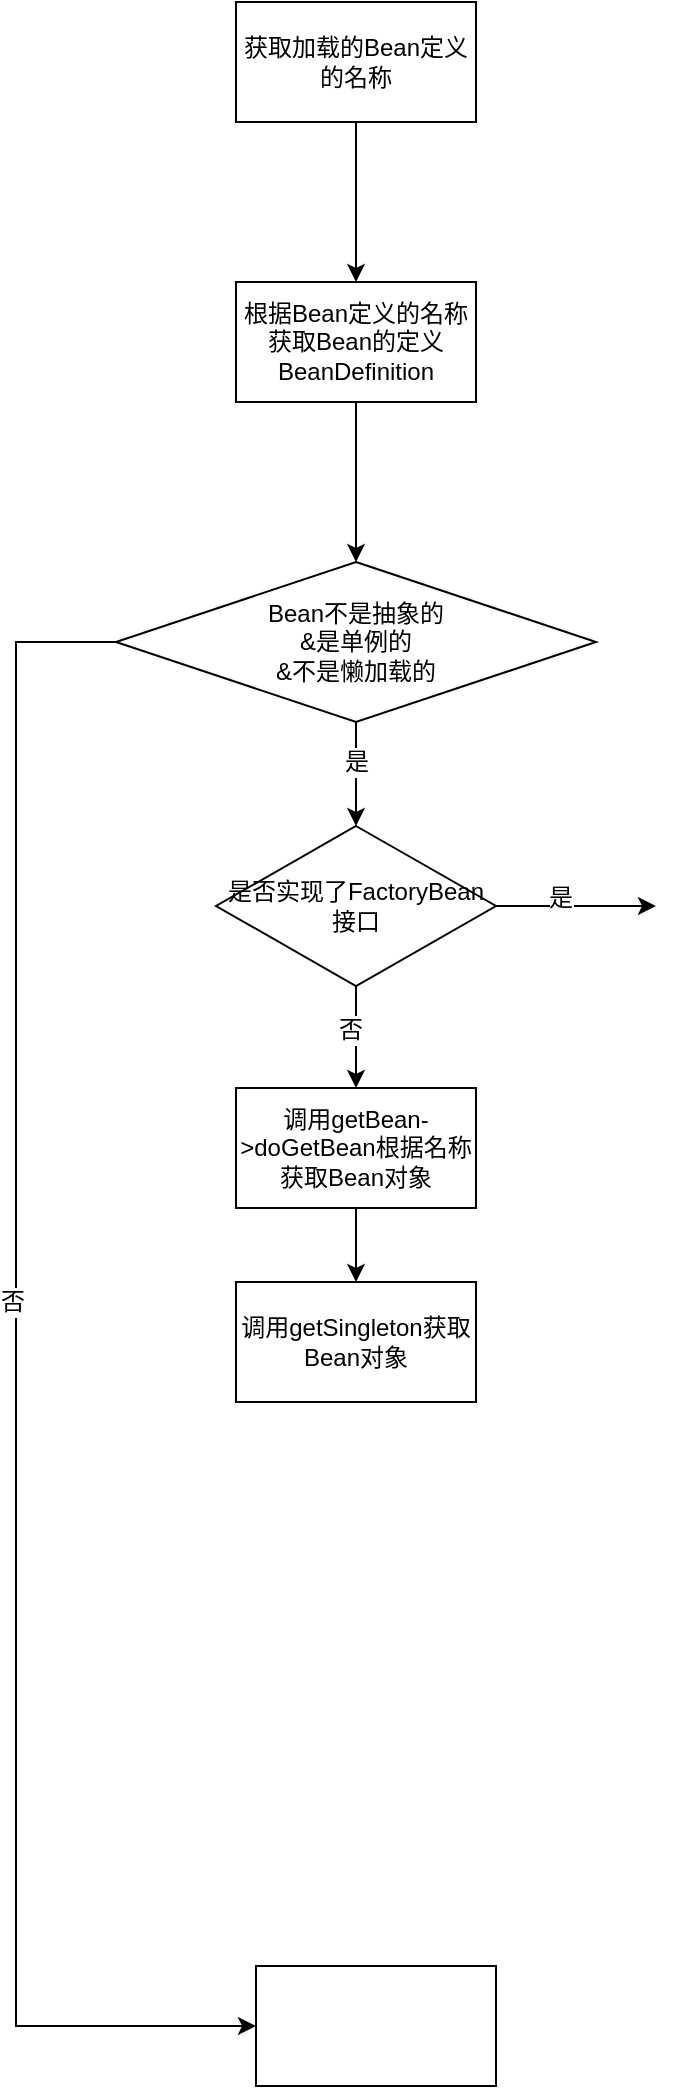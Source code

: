 <mxfile version="11.0.5" type="device"><diagram id="2d2xiRsIEGFquUOL3-6f" name="第 1 页"><mxGraphModel dx="530" dy="542" grid="1" gridSize="10" guides="1" tooltips="1" connect="1" arrows="1" fold="1" page="1" pageScale="1" pageWidth="827" pageHeight="1169" math="0" shadow="0"><root><mxCell id="0"/><mxCell id="1" parent="0"/><mxCell id="nSAfZO_vtbFbyFwKYZoh-3" value="" style="edgeStyle=orthogonalEdgeStyle;rounded=0;orthogonalLoop=1;jettySize=auto;html=1;" edge="1" parent="1" source="nSAfZO_vtbFbyFwKYZoh-1" target="nSAfZO_vtbFbyFwKYZoh-2"><mxGeometry relative="1" as="geometry"/></mxCell><mxCell id="nSAfZO_vtbFbyFwKYZoh-1" value="获取加载的Bean定义的名称" style="rounded=0;whiteSpace=wrap;html=1;" vertex="1" parent="1"><mxGeometry x="210" y="80" width="120" height="60" as="geometry"/></mxCell><mxCell id="nSAfZO_vtbFbyFwKYZoh-5" value="" style="edgeStyle=orthogonalEdgeStyle;rounded=0;orthogonalLoop=1;jettySize=auto;html=1;" edge="1" parent="1" source="nSAfZO_vtbFbyFwKYZoh-2"><mxGeometry relative="1" as="geometry"><mxPoint x="270" y="360" as="targetPoint"/></mxGeometry></mxCell><mxCell id="nSAfZO_vtbFbyFwKYZoh-2" value="根据Bean定义的名称获取Bean的定义BeanDefinition" style="rounded=0;whiteSpace=wrap;html=1;" vertex="1" parent="1"><mxGeometry x="210" y="220" width="120" height="60" as="geometry"/></mxCell><mxCell id="nSAfZO_vtbFbyFwKYZoh-8" value="" style="edgeStyle=orthogonalEdgeStyle;rounded=0;orthogonalLoop=1;jettySize=auto;html=1;entryX=0.5;entryY=0;entryDx=0;entryDy=0;" edge="1" parent="1" source="nSAfZO_vtbFbyFwKYZoh-6" target="nSAfZO_vtbFbyFwKYZoh-11"><mxGeometry relative="1" as="geometry"><mxPoint x="270" y="520" as="targetPoint"/></mxGeometry></mxCell><mxCell id="nSAfZO_vtbFbyFwKYZoh-9" value="是" style="text;html=1;resizable=0;points=[];align=center;verticalAlign=middle;labelBackgroundColor=#ffffff;" vertex="1" connectable="0" parent="nSAfZO_vtbFbyFwKYZoh-8"><mxGeometry x="-0.225" relative="1" as="geometry"><mxPoint as="offset"/></mxGeometry></mxCell><mxCell id="nSAfZO_vtbFbyFwKYZoh-18" value="" style="edgeStyle=orthogonalEdgeStyle;rounded=0;orthogonalLoop=1;jettySize=auto;html=1;entryX=0;entryY=0.5;entryDx=0;entryDy=0;" edge="1" parent="1" source="nSAfZO_vtbFbyFwKYZoh-6" target="nSAfZO_vtbFbyFwKYZoh-15"><mxGeometry relative="1" as="geometry"><mxPoint x="70" y="400" as="targetPoint"/><Array as="points"><mxPoint x="100" y="400"/><mxPoint x="100" y="1092"/></Array></mxGeometry></mxCell><mxCell id="nSAfZO_vtbFbyFwKYZoh-19" value="否" style="text;html=1;resizable=0;points=[];align=center;verticalAlign=middle;labelBackgroundColor=#ffffff;" vertex="1" connectable="0" parent="nSAfZO_vtbFbyFwKYZoh-18"><mxGeometry x="-0.12" y="-2" relative="1" as="geometry"><mxPoint as="offset"/></mxGeometry></mxCell><mxCell id="nSAfZO_vtbFbyFwKYZoh-6" value="Bean不是抽象的&lt;br&gt;&amp;amp;是单例的&lt;br&gt;&amp;amp;不是懒加载的" style="rhombus;whiteSpace=wrap;html=1;" vertex="1" parent="1"><mxGeometry x="150" y="360" width="240" height="80" as="geometry"/></mxCell><mxCell id="nSAfZO_vtbFbyFwKYZoh-13" value="" style="edgeStyle=orthogonalEdgeStyle;rounded=0;orthogonalLoop=1;jettySize=auto;html=1;" edge="1" parent="1" source="nSAfZO_vtbFbyFwKYZoh-11"><mxGeometry relative="1" as="geometry"><mxPoint x="420" y="532" as="targetPoint"/></mxGeometry></mxCell><mxCell id="nSAfZO_vtbFbyFwKYZoh-14" value="是" style="text;html=1;resizable=0;points=[];align=center;verticalAlign=middle;labelBackgroundColor=#ffffff;" vertex="1" connectable="0" parent="nSAfZO_vtbFbyFwKYZoh-13"><mxGeometry x="-0.2" y="4" relative="1" as="geometry"><mxPoint as="offset"/></mxGeometry></mxCell><mxCell id="nSAfZO_vtbFbyFwKYZoh-21" value="" style="edgeStyle=orthogonalEdgeStyle;rounded=0;orthogonalLoop=1;jettySize=auto;html=1;entryX=0.5;entryY=0;entryDx=0;entryDy=0;" edge="1" parent="1" source="nSAfZO_vtbFbyFwKYZoh-11" target="nSAfZO_vtbFbyFwKYZoh-23"><mxGeometry relative="1" as="geometry"><mxPoint x="270" y="652" as="targetPoint"/></mxGeometry></mxCell><mxCell id="nSAfZO_vtbFbyFwKYZoh-24" value="否" style="text;html=1;resizable=0;points=[];align=center;verticalAlign=middle;labelBackgroundColor=#ffffff;" vertex="1" connectable="0" parent="nSAfZO_vtbFbyFwKYZoh-21"><mxGeometry x="-0.15" y="-3" relative="1" as="geometry"><mxPoint as="offset"/></mxGeometry></mxCell><mxCell id="nSAfZO_vtbFbyFwKYZoh-11" value="是否实现了FactoryBean接口" style="rhombus;whiteSpace=wrap;html=1;" vertex="1" parent="1"><mxGeometry x="200" y="492" width="140" height="80" as="geometry"/></mxCell><mxCell id="nSAfZO_vtbFbyFwKYZoh-15" value="" style="rounded=0;whiteSpace=wrap;html=1;" vertex="1" parent="1"><mxGeometry x="220" y="1062" width="120" height="60" as="geometry"/></mxCell><mxCell id="nSAfZO_vtbFbyFwKYZoh-26" value="" style="edgeStyle=orthogonalEdgeStyle;rounded=0;orthogonalLoop=1;jettySize=auto;html=1;" edge="1" parent="1" source="nSAfZO_vtbFbyFwKYZoh-23" target="nSAfZO_vtbFbyFwKYZoh-25"><mxGeometry relative="1" as="geometry"/></mxCell><mxCell id="nSAfZO_vtbFbyFwKYZoh-23" value="调用getBean-&amp;gt;doGetBean根据名称获取Bean对象" style="rounded=0;whiteSpace=wrap;html=1;" vertex="1" parent="1"><mxGeometry x="210" y="623" width="120" height="60" as="geometry"/></mxCell><mxCell id="nSAfZO_vtbFbyFwKYZoh-25" value="调用getSingleton获取Bean对象" style="rounded=0;whiteSpace=wrap;html=1;" vertex="1" parent="1"><mxGeometry x="210" y="720" width="120" height="60" as="geometry"/></mxCell></root></mxGraphModel></diagram></mxfile>